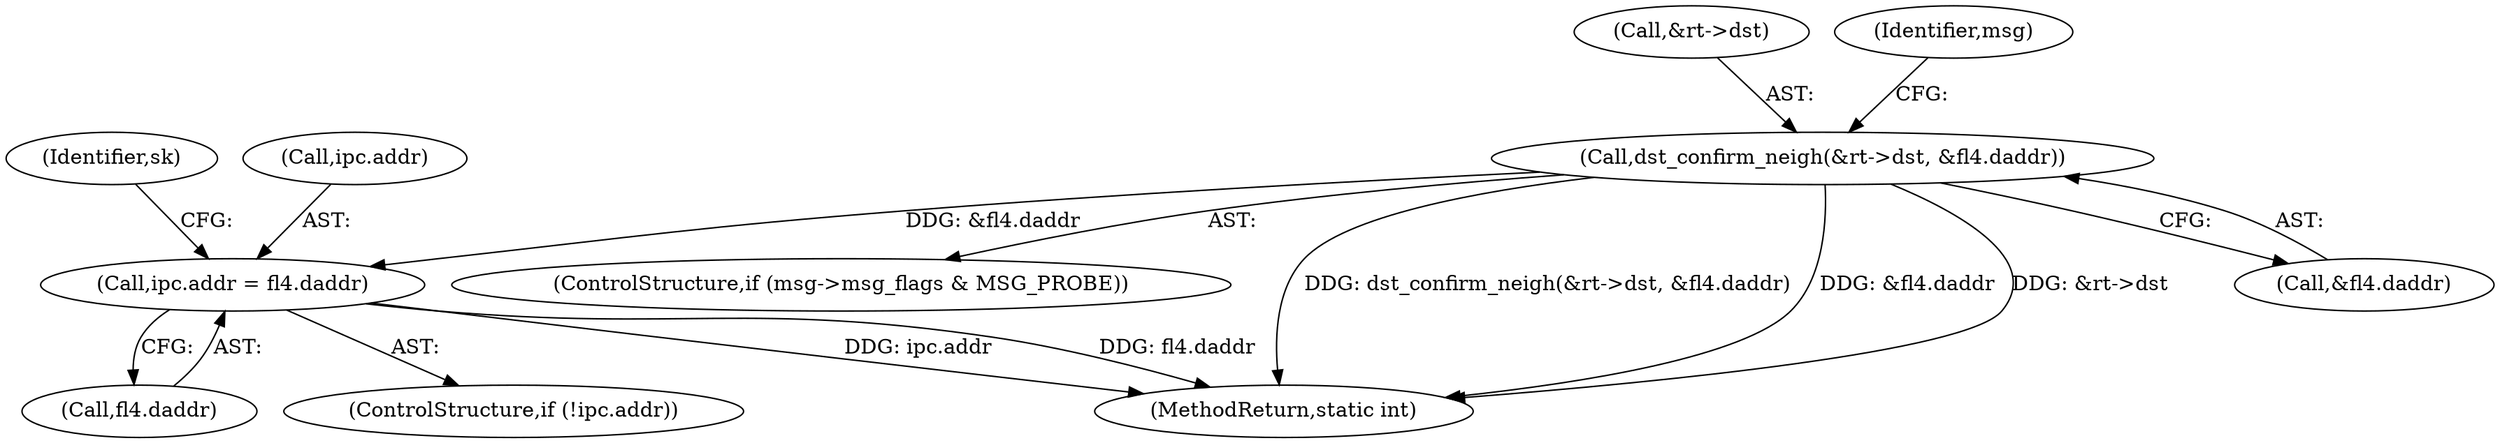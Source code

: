 digraph "0_linux_8f659a03a0ba9289b9aeb9b4470e6fb263d6f483@pointer" {
"1000663" [label="(Call,dst_confirm_neigh(&rt->dst, &fl4.daddr))"];
"1000577" [label="(Call,ipc.addr = fl4.daddr)"];
"1000664" [label="(Call,&rt->dst)"];
"1000581" [label="(Call,fl4.daddr)"];
"1000585" [label="(Identifier,sk)"];
"1000578" [label="(Call,ipc.addr)"];
"1000657" [label="(ControlStructure,if (msg->msg_flags & MSG_PROBE))"];
"1000577" [label="(Call,ipc.addr = fl4.daddr)"];
"1000572" [label="(ControlStructure,if (!ipc.addr))"];
"1000686" [label="(MethodReturn,static int)"];
"1000663" [label="(Call,dst_confirm_neigh(&rt->dst, &fl4.daddr))"];
"1000668" [label="(Call,&fl4.daddr)"];
"1000677" [label="(Identifier,msg)"];
"1000663" -> "1000657"  [label="AST: "];
"1000663" -> "1000668"  [label="CFG: "];
"1000664" -> "1000663"  [label="AST: "];
"1000668" -> "1000663"  [label="AST: "];
"1000677" -> "1000663"  [label="CFG: "];
"1000663" -> "1000686"  [label="DDG: dst_confirm_neigh(&rt->dst, &fl4.daddr)"];
"1000663" -> "1000686"  [label="DDG: &fl4.daddr"];
"1000663" -> "1000686"  [label="DDG: &rt->dst"];
"1000663" -> "1000577"  [label="DDG: &fl4.daddr"];
"1000577" -> "1000572"  [label="AST: "];
"1000577" -> "1000581"  [label="CFG: "];
"1000578" -> "1000577"  [label="AST: "];
"1000581" -> "1000577"  [label="AST: "];
"1000585" -> "1000577"  [label="CFG: "];
"1000577" -> "1000686"  [label="DDG: ipc.addr"];
"1000577" -> "1000686"  [label="DDG: fl4.daddr"];
}
